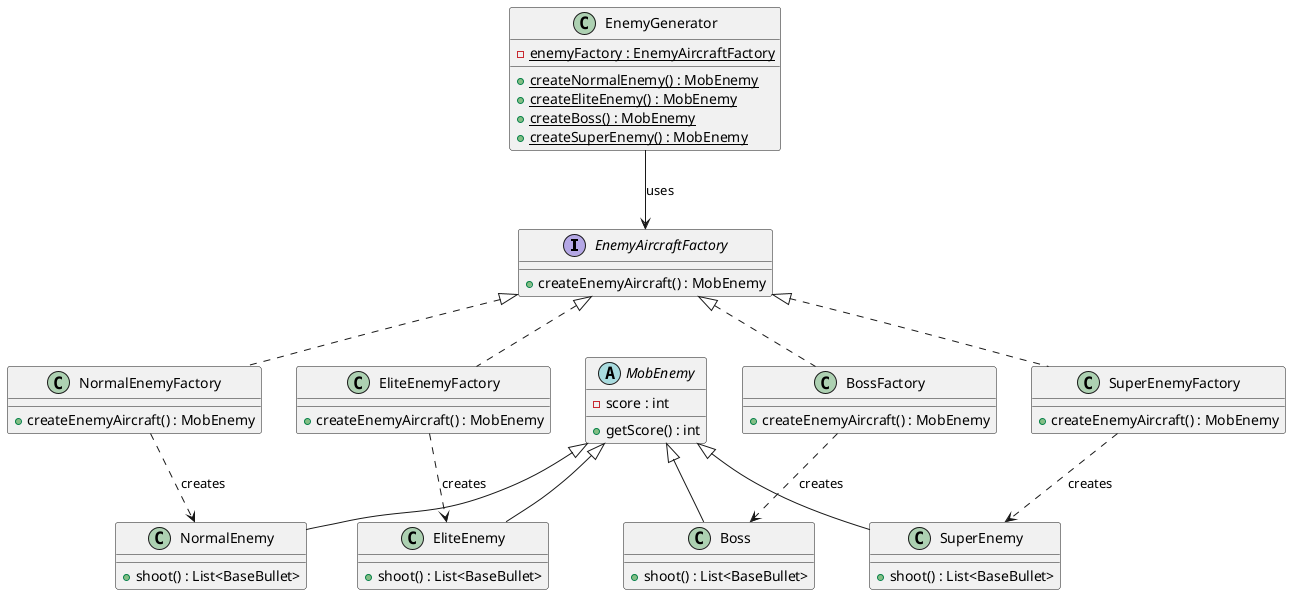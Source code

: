@startuml factoryenemy

interface EnemyAircraftFactory {
    + createEnemyAircraft() : MobEnemy
}

class NormalEnemyFactory {
    + createEnemyAircraft() : MobEnemy
}

class EliteEnemyFactory {
    + createEnemyAircraft() : MobEnemy
}

class BossFactory {
    + createEnemyAircraft() : MobEnemy
}

class SuperEnemyFactory {
    + createEnemyAircraft() : MobEnemy
}

abstract class MobEnemy {
    - score : int
    + getScore() : int
}

class NormalEnemy {
    + shoot() : List<BaseBullet>
}

class EliteEnemy {
    + shoot() : List<BaseBullet>
}

class Boss {
    + shoot() : List<BaseBullet>
}

class SuperEnemy {
    + shoot() : List<BaseBullet>
}

class EnemyGenerator {
    - {static} enemyFactory : EnemyAircraftFactory
    + {static} createNormalEnemy() : MobEnemy
    + {static} createEliteEnemy() : MobEnemy
    + {static} createBoss() : MobEnemy
    + {static} createSuperEnemy() : MobEnemy
}

EnemyAircraftFactory <|.. NormalEnemyFactory
EnemyAircraftFactory <|.. EliteEnemyFactory
EnemyAircraftFactory <|.. BossFactory
EnemyAircraftFactory <|.. SuperEnemyFactory

EnemyGenerator --> EnemyAircraftFactory : uses

MobEnemy <|-- NormalEnemy
MobEnemy <|-- EliteEnemy
MobEnemy <|-- Boss
MobEnemy <|-- SuperEnemy

NormalEnemyFactory ..> NormalEnemy : creates
EliteEnemyFactory ..> EliteEnemy : creates
BossFactory ..> Boss : creates
SuperEnemyFactory ..> SuperEnemy : creates

@enduml